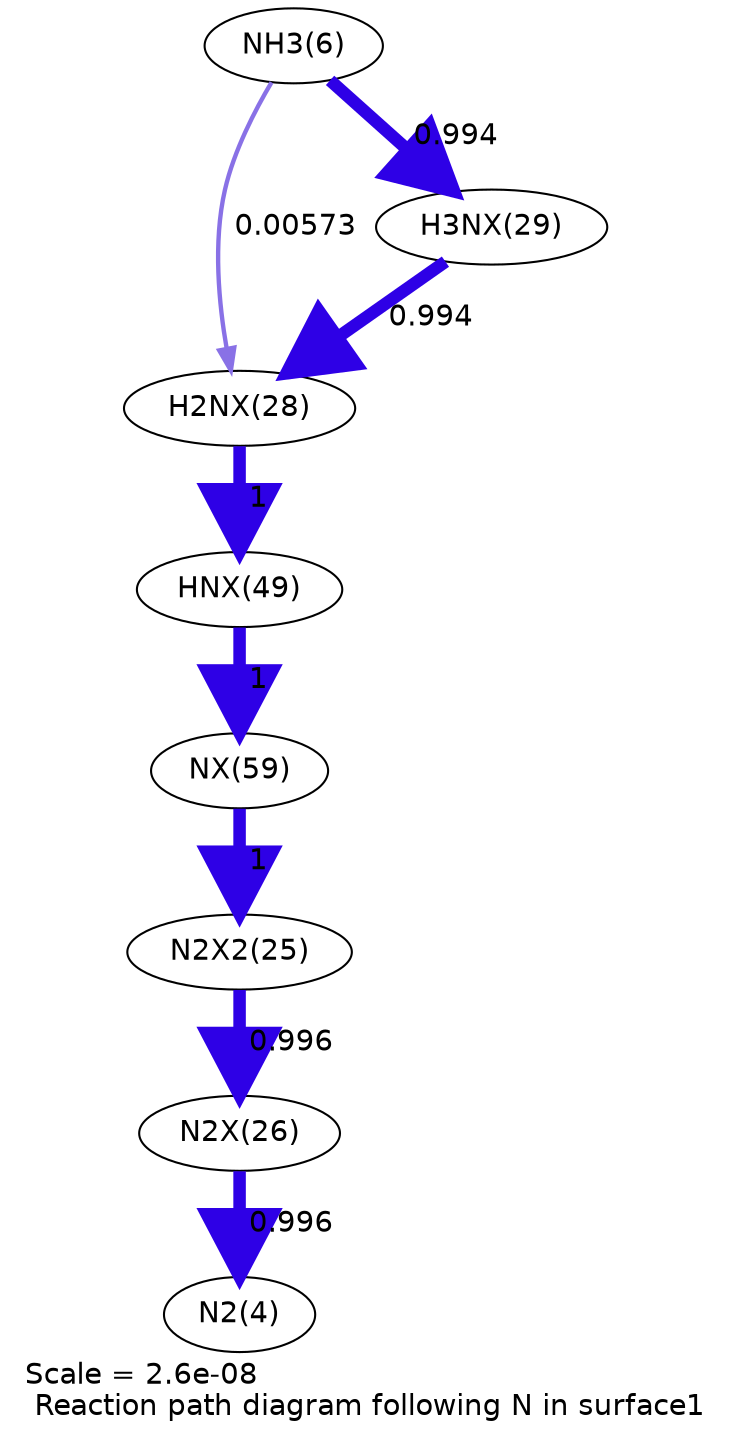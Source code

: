 digraph reaction_paths {
center=1;
s7 -> s19[fontname="Helvetica", penwidth=2.1, arrowsize=1.05, color="0.7, 0.506, 0.9"
, label=" 0.00573"];
s7 -> s20[fontname="Helvetica", penwidth=6, arrowsize=3, color="0.7, 1.49, 0.9"
, label=" 0.994"];
s20 -> s19[fontname="Helvetica", penwidth=6, arrowsize=3, color="0.7, 1.49, 0.9"
, label=" 0.994"];
s19 -> s22[fontname="Helvetica", penwidth=6, arrowsize=3, color="0.7, 1.5, 0.9"
, label=" 1"];
s22 -> s23[fontname="Helvetica", penwidth=6, arrowsize=3, color="0.7, 1.5, 0.9"
, label=" 1"];
s23 -> s16[fontname="Helvetica", penwidth=6, arrowsize=3, color="0.7, 1.5, 0.9"
, label=" 1"];
s17 -> s5[fontname="Helvetica", penwidth=6, arrowsize=3, color="0.7, 1.5, 0.9"
, label=" 0.996"];
s16 -> s17[fontname="Helvetica", penwidth=6, arrowsize=3, color="0.7, 1.5, 0.9"
, label=" 0.996"];
s5 [ fontname="Helvetica", label="N2(4)"];
s7 [ fontname="Helvetica", label="NH3(6)"];
s16 [ fontname="Helvetica", label="N2X2(25)"];
s17 [ fontname="Helvetica", label="N2X(26)"];
s19 [ fontname="Helvetica", label="H2NX(28)"];
s20 [ fontname="Helvetica", label="H3NX(29)"];
s22 [ fontname="Helvetica", label="HNX(49)"];
s23 [ fontname="Helvetica", label="NX(59)"];
 label = "Scale = 2.6e-08\l Reaction path diagram following N in surface1";
 fontname = "Helvetica";
}
